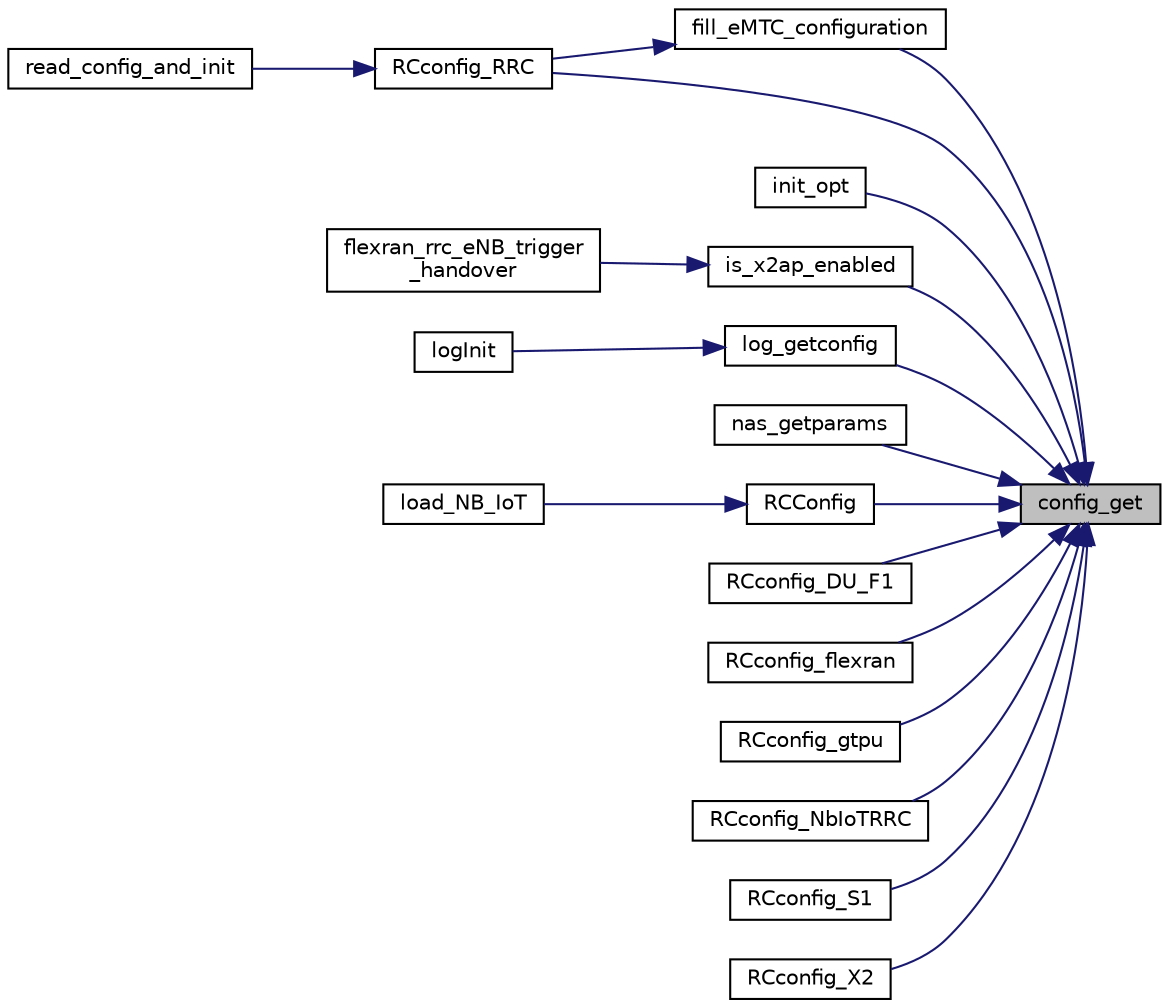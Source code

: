 digraph "config_get"
{
 // LATEX_PDF_SIZE
  edge [fontname="Helvetica",fontsize="10",labelfontname="Helvetica",labelfontsize="10"];
  node [fontname="Helvetica",fontsize="10",shape=record];
  rankdir="RL";
  Node1 [label="config_get",height=0.2,width=0.4,color="black", fillcolor="grey75", style="filled", fontcolor="black",tooltip=" "];
  Node1 -> Node2 [dir="back",color="midnightblue",fontsize="10",style="solid",fontname="Helvetica"];
  Node2 [label="fill_eMTC_configuration",height=0.2,width=0.4,color="black", fillcolor="white", style="filled",URL="$group____enb__app.html#gac3aacdb56fc3b001f3b5082e91cadec8",tooltip=" "];
  Node2 -> Node3 [dir="back",color="midnightblue",fontsize="10",style="solid",fontname="Helvetica"];
  Node3 [label="RCconfig_RRC",height=0.2,width=0.4,color="black", fillcolor="white", style="filled",URL="$group____enb__app.html#ga788c48219c2294d2dc474178b4ad695d",tooltip=" "];
  Node3 -> Node4 [dir="back",color="midnightblue",fontsize="10",style="solid",fontname="Helvetica"];
  Node4 [label="read_config_and_init",height=0.2,width=0.4,color="black", fillcolor="white", style="filled",URL="$group____enb__app.html#gafd8182cd803334f6a7df61898dc81389",tooltip=" "];
  Node1 -> Node5 [dir="back",color="midnightblue",fontsize="10",style="solid",fontname="Helvetica"];
  Node5 [label="init_opt",height=0.2,width=0.4,color="black", fillcolor="white", style="filled",URL="$group____oai.html#gac8ed1c35ec81e19b0fd79167f2a9d48d",tooltip=" "];
  Node1 -> Node6 [dir="back",color="midnightblue",fontsize="10",style="solid",fontname="Helvetica"];
  Node6 [label="is_x2ap_enabled",height=0.2,width=0.4,color="black", fillcolor="white", style="filled",URL="$group__em.html#ga81d214b69fc133f5faedf30e929a4a2d",tooltip=" "];
  Node6 -> Node7 [dir="back",color="midnightblue",fontsize="10",style="solid",fontname="Helvetica"];
  Node7 [label="flexran_rrc_eNB_trigger\l_handover",height=0.2,width=0.4,color="black", fillcolor="white", style="filled",URL="$group____rrc.html#ga67fe416df3f7d4a303780b19daea8832",tooltip=" "];
  Node1 -> Node8 [dir="back",color="midnightblue",fontsize="10",style="solid",fontname="Helvetica"];
  Node8 [label="log_getconfig",height=0.2,width=0.4,color="black", fillcolor="white", style="filled",URL="$log_8c.html#a262c510419b4cd830e43bac6409dbd3e",tooltip=" "];
  Node8 -> Node9 [dir="back",color="midnightblue",fontsize="10",style="solid",fontname="Helvetica"];
  Node9 [label="logInit",height=0.2,width=0.4,color="black", fillcolor="white", style="filled",URL="$log_8c.html#a473f077587043f38cc55f81e385c4f7f",tooltip=" "];
  Node1 -> Node10 [dir="back",color="midnightblue",fontsize="10",style="solid",fontname="Helvetica"];
  Node10 [label="nas_getparams",height=0.2,width=0.4,color="black", fillcolor="white", style="filled",URL="$nas__config_8h.html#a253d150f25dfce584fac5cbce1a5fcb4",tooltip="This function get parameters used to configure network interface when running in noS1 mode."];
  Node1 -> Node11 [dir="back",color="midnightblue",fontsize="10",style="solid",fontname="Helvetica"];
  Node11 [label="RCConfig",height=0.2,width=0.4,color="black", fillcolor="white", style="filled",URL="$group____enb__app.html#ga4bae373d4990af9e8fa36c5f6214e27a",tooltip=" "];
  Node11 -> Node12 [dir="back",color="midnightblue",fontsize="10",style="solid",fontname="Helvetica"];
  Node12 [label="load_NB_IoT",height=0.2,width=0.4,color="black", fillcolor="white", style="filled",URL="$NB__IoT__interface_8h.html#ab8f8bdf0382afdb77f374381ae382961",tooltip=" "];
  Node1 -> Node13 [dir="back",color="midnightblue",fontsize="10",style="solid",fontname="Helvetica"];
  Node13 [label="RCconfig_DU_F1",height=0.2,width=0.4,color="black", fillcolor="white", style="filled",URL="$group____enb__app.html#ga7b7b3f185236326e9a81c462c7467b0e",tooltip=" "];
  Node1 -> Node14 [dir="back",color="midnightblue",fontsize="10",style="solid",fontname="Helvetica"];
  Node14 [label="RCconfig_flexran",height=0.2,width=0.4,color="black", fillcolor="white", style="filled",URL="$group____enb__app.html#ga1cf52e0bec519c5ea447b6b8272faf71",tooltip=" "];
  Node1 -> Node15 [dir="back",color="midnightblue",fontsize="10",style="solid",fontname="Helvetica"];
  Node15 [label="RCconfig_gtpu",height=0.2,width=0.4,color="black", fillcolor="white", style="filled",URL="$group____enb__app.html#ga5d92b24663ba59d093372e05cea664ad",tooltip=" "];
  Node1 -> Node16 [dir="back",color="midnightblue",fontsize="10",style="solid",fontname="Helvetica"];
  Node16 [label="RCconfig_NbIoTRRC",height=0.2,width=0.4,color="black", fillcolor="white", style="filled",URL="$NB__IoT__config_8h.html#a12e72c74b8bbadc9e76deec5b7c4373b",tooltip=" "];
  Node1 -> Node3 [dir="back",color="midnightblue",fontsize="10",style="solid",fontname="Helvetica"];
  Node1 -> Node17 [dir="back",color="midnightblue",fontsize="10",style="solid",fontname="Helvetica"];
  Node17 [label="RCconfig_S1",height=0.2,width=0.4,color="black", fillcolor="white", style="filled",URL="$group____enb__app.html#gaa4f4c85b4567b213d0c9dbc7916bc905",tooltip=" "];
  Node1 -> Node18 [dir="back",color="midnightblue",fontsize="10",style="solid",fontname="Helvetica"];
  Node18 [label="RCconfig_X2",height=0.2,width=0.4,color="black", fillcolor="white", style="filled",URL="$group____enb__app.html#ga2683c88ad88d698cc7f667371681ca97",tooltip=" "];
}
